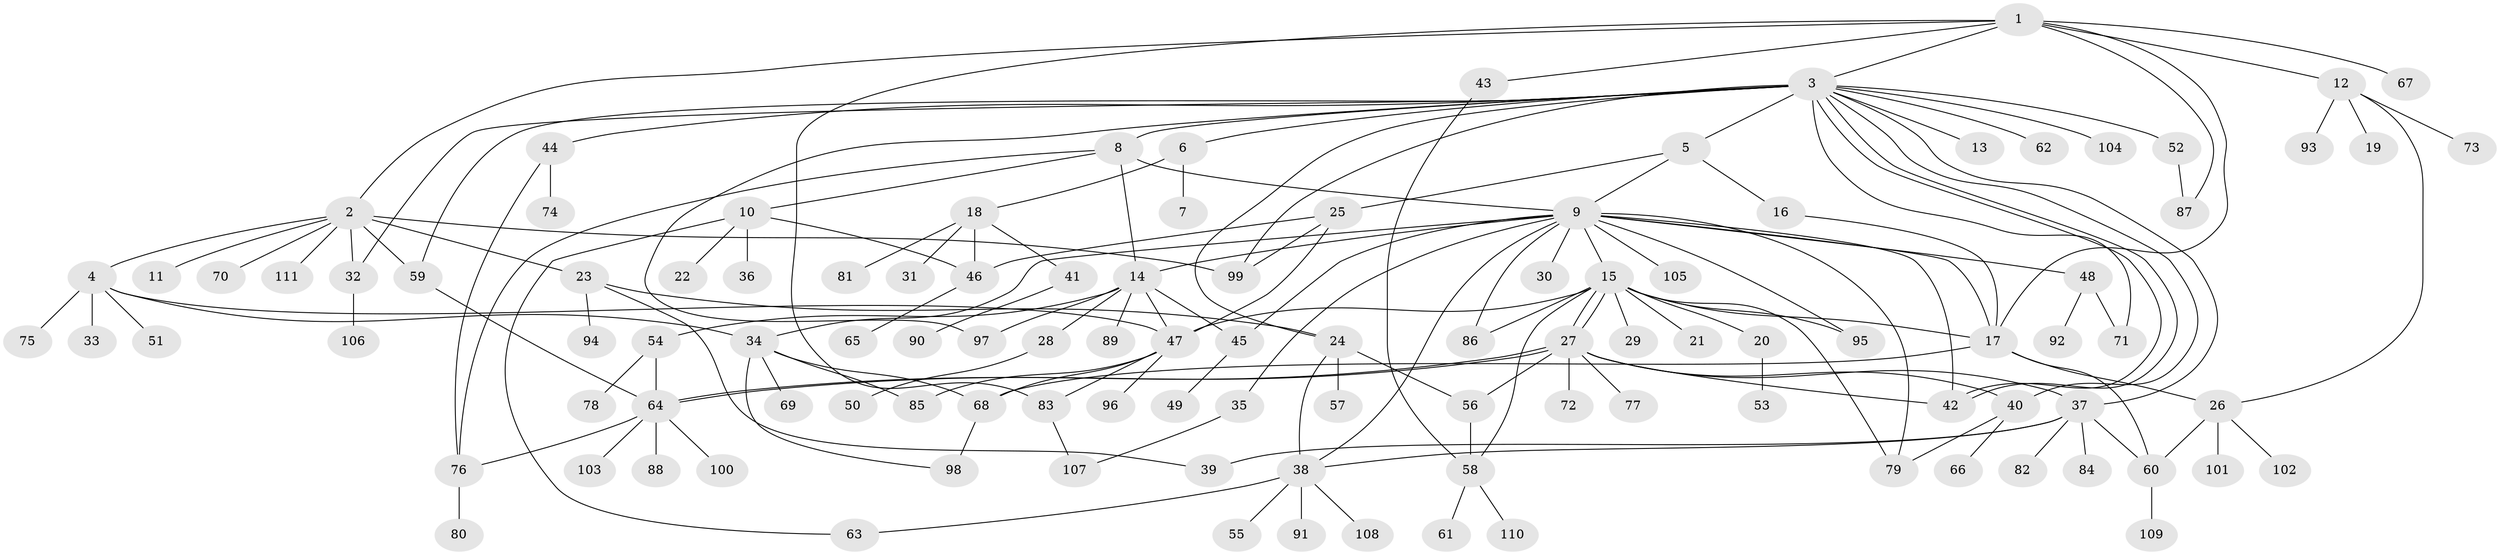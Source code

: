 // coarse degree distribution, {5: 0.1111111111111111, 4: 0.06666666666666667, 1: 0.2222222222222222, 7: 0.044444444444444446, 3: 0.24444444444444444, 6: 0.08888888888888889, 2: 0.13333333333333333, 8: 0.022222222222222223, 9: 0.022222222222222223, 14: 0.022222222222222223, 11: 0.022222222222222223}
// Generated by graph-tools (version 1.1) at 2025/36/03/04/25 23:36:57]
// undirected, 111 vertices, 161 edges
graph export_dot {
  node [color=gray90,style=filled];
  1;
  2;
  3;
  4;
  5;
  6;
  7;
  8;
  9;
  10;
  11;
  12;
  13;
  14;
  15;
  16;
  17;
  18;
  19;
  20;
  21;
  22;
  23;
  24;
  25;
  26;
  27;
  28;
  29;
  30;
  31;
  32;
  33;
  34;
  35;
  36;
  37;
  38;
  39;
  40;
  41;
  42;
  43;
  44;
  45;
  46;
  47;
  48;
  49;
  50;
  51;
  52;
  53;
  54;
  55;
  56;
  57;
  58;
  59;
  60;
  61;
  62;
  63;
  64;
  65;
  66;
  67;
  68;
  69;
  70;
  71;
  72;
  73;
  74;
  75;
  76;
  77;
  78;
  79;
  80;
  81;
  82;
  83;
  84;
  85;
  86;
  87;
  88;
  89;
  90;
  91;
  92;
  93;
  94;
  95;
  96;
  97;
  98;
  99;
  100;
  101;
  102;
  103;
  104;
  105;
  106;
  107;
  108;
  109;
  110;
  111;
  1 -- 2;
  1 -- 3;
  1 -- 12;
  1 -- 17;
  1 -- 43;
  1 -- 67;
  1 -- 83;
  1 -- 87;
  2 -- 4;
  2 -- 11;
  2 -- 23;
  2 -- 32;
  2 -- 59;
  2 -- 70;
  2 -- 99;
  2 -- 111;
  3 -- 5;
  3 -- 6;
  3 -- 8;
  3 -- 13;
  3 -- 24;
  3 -- 32;
  3 -- 37;
  3 -- 40;
  3 -- 42;
  3 -- 42;
  3 -- 44;
  3 -- 52;
  3 -- 59;
  3 -- 62;
  3 -- 71;
  3 -- 97;
  3 -- 99;
  3 -- 104;
  4 -- 33;
  4 -- 34;
  4 -- 47;
  4 -- 51;
  4 -- 75;
  5 -- 9;
  5 -- 16;
  5 -- 25;
  6 -- 7;
  6 -- 18;
  8 -- 9;
  8 -- 10;
  8 -- 14;
  8 -- 76;
  9 -- 14;
  9 -- 15;
  9 -- 17;
  9 -- 30;
  9 -- 34;
  9 -- 35;
  9 -- 38;
  9 -- 42;
  9 -- 45;
  9 -- 48;
  9 -- 79;
  9 -- 86;
  9 -- 95;
  9 -- 105;
  10 -- 22;
  10 -- 36;
  10 -- 46;
  10 -- 63;
  12 -- 19;
  12 -- 26;
  12 -- 73;
  12 -- 93;
  14 -- 28;
  14 -- 45;
  14 -- 47;
  14 -- 54;
  14 -- 89;
  14 -- 97;
  15 -- 17;
  15 -- 20;
  15 -- 21;
  15 -- 27;
  15 -- 27;
  15 -- 29;
  15 -- 47;
  15 -- 58;
  15 -- 79;
  15 -- 86;
  15 -- 95;
  16 -- 17;
  17 -- 26;
  17 -- 60;
  17 -- 68;
  18 -- 31;
  18 -- 41;
  18 -- 46;
  18 -- 81;
  20 -- 53;
  23 -- 24;
  23 -- 39;
  23 -- 94;
  24 -- 38;
  24 -- 56;
  24 -- 57;
  25 -- 46;
  25 -- 47;
  25 -- 99;
  26 -- 60;
  26 -- 101;
  26 -- 102;
  27 -- 37;
  27 -- 40;
  27 -- 42;
  27 -- 56;
  27 -- 64;
  27 -- 64;
  27 -- 72;
  27 -- 77;
  28 -- 50;
  32 -- 106;
  34 -- 68;
  34 -- 69;
  34 -- 85;
  34 -- 98;
  35 -- 107;
  37 -- 38;
  37 -- 39;
  37 -- 60;
  37 -- 82;
  37 -- 84;
  38 -- 55;
  38 -- 63;
  38 -- 91;
  38 -- 108;
  40 -- 66;
  40 -- 79;
  41 -- 90;
  43 -- 58;
  44 -- 74;
  44 -- 76;
  45 -- 49;
  46 -- 65;
  47 -- 68;
  47 -- 83;
  47 -- 85;
  47 -- 96;
  48 -- 71;
  48 -- 92;
  52 -- 87;
  54 -- 64;
  54 -- 78;
  56 -- 58;
  58 -- 61;
  58 -- 110;
  59 -- 64;
  60 -- 109;
  64 -- 76;
  64 -- 88;
  64 -- 100;
  64 -- 103;
  68 -- 98;
  76 -- 80;
  83 -- 107;
}
